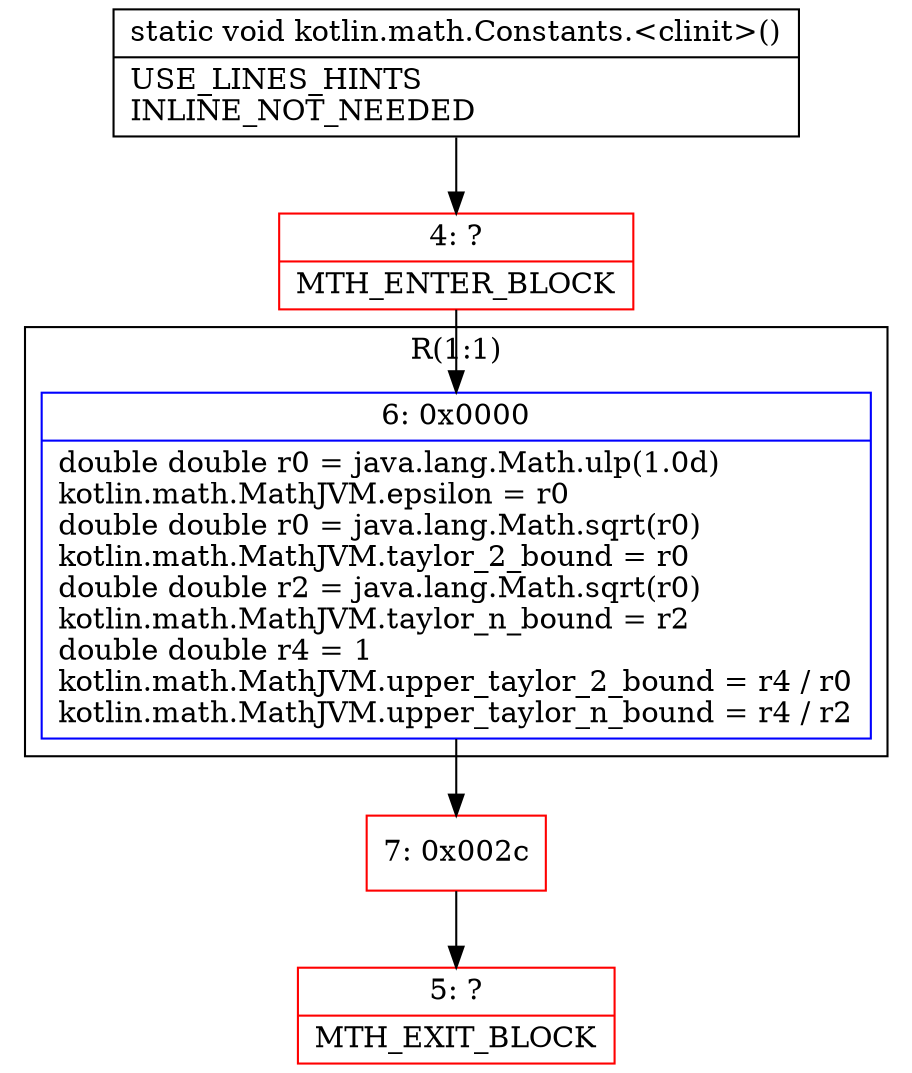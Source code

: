 digraph "CFG forkotlin.math.Constants.\<clinit\>()V" {
subgraph cluster_Region_1272127610 {
label = "R(1:1)";
node [shape=record,color=blue];
Node_6 [shape=record,label="{6\:\ 0x0000|double double r0 = java.lang.Math.ulp(1.0d)\lkotlin.math.MathJVM.epsilon = r0\ldouble double r0 = java.lang.Math.sqrt(r0)\lkotlin.math.MathJVM.taylor_2_bound = r0\ldouble double r2 = java.lang.Math.sqrt(r0)\lkotlin.math.MathJVM.taylor_n_bound = r2\ldouble double r4 = 1\lkotlin.math.MathJVM.upper_taylor_2_bound = r4 \/ r0\lkotlin.math.MathJVM.upper_taylor_n_bound = r4 \/ r2\l}"];
}
Node_4 [shape=record,color=red,label="{4\:\ ?|MTH_ENTER_BLOCK\l}"];
Node_7 [shape=record,color=red,label="{7\:\ 0x002c}"];
Node_5 [shape=record,color=red,label="{5\:\ ?|MTH_EXIT_BLOCK\l}"];
MethodNode[shape=record,label="{static void kotlin.math.Constants.\<clinit\>()  | USE_LINES_HINTS\lINLINE_NOT_NEEDED\l}"];
MethodNode -> Node_4;Node_6 -> Node_7;
Node_4 -> Node_6;
Node_7 -> Node_5;
}

